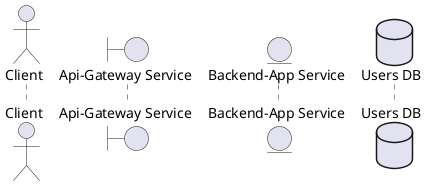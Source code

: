 @startuml

actor Client as ClientActor
boundary "Api-Gateway Service" as ApiGatewayService
entity "Backend-App Service" as BackendAppService
database "Users DB" as UsersDB

@enduml